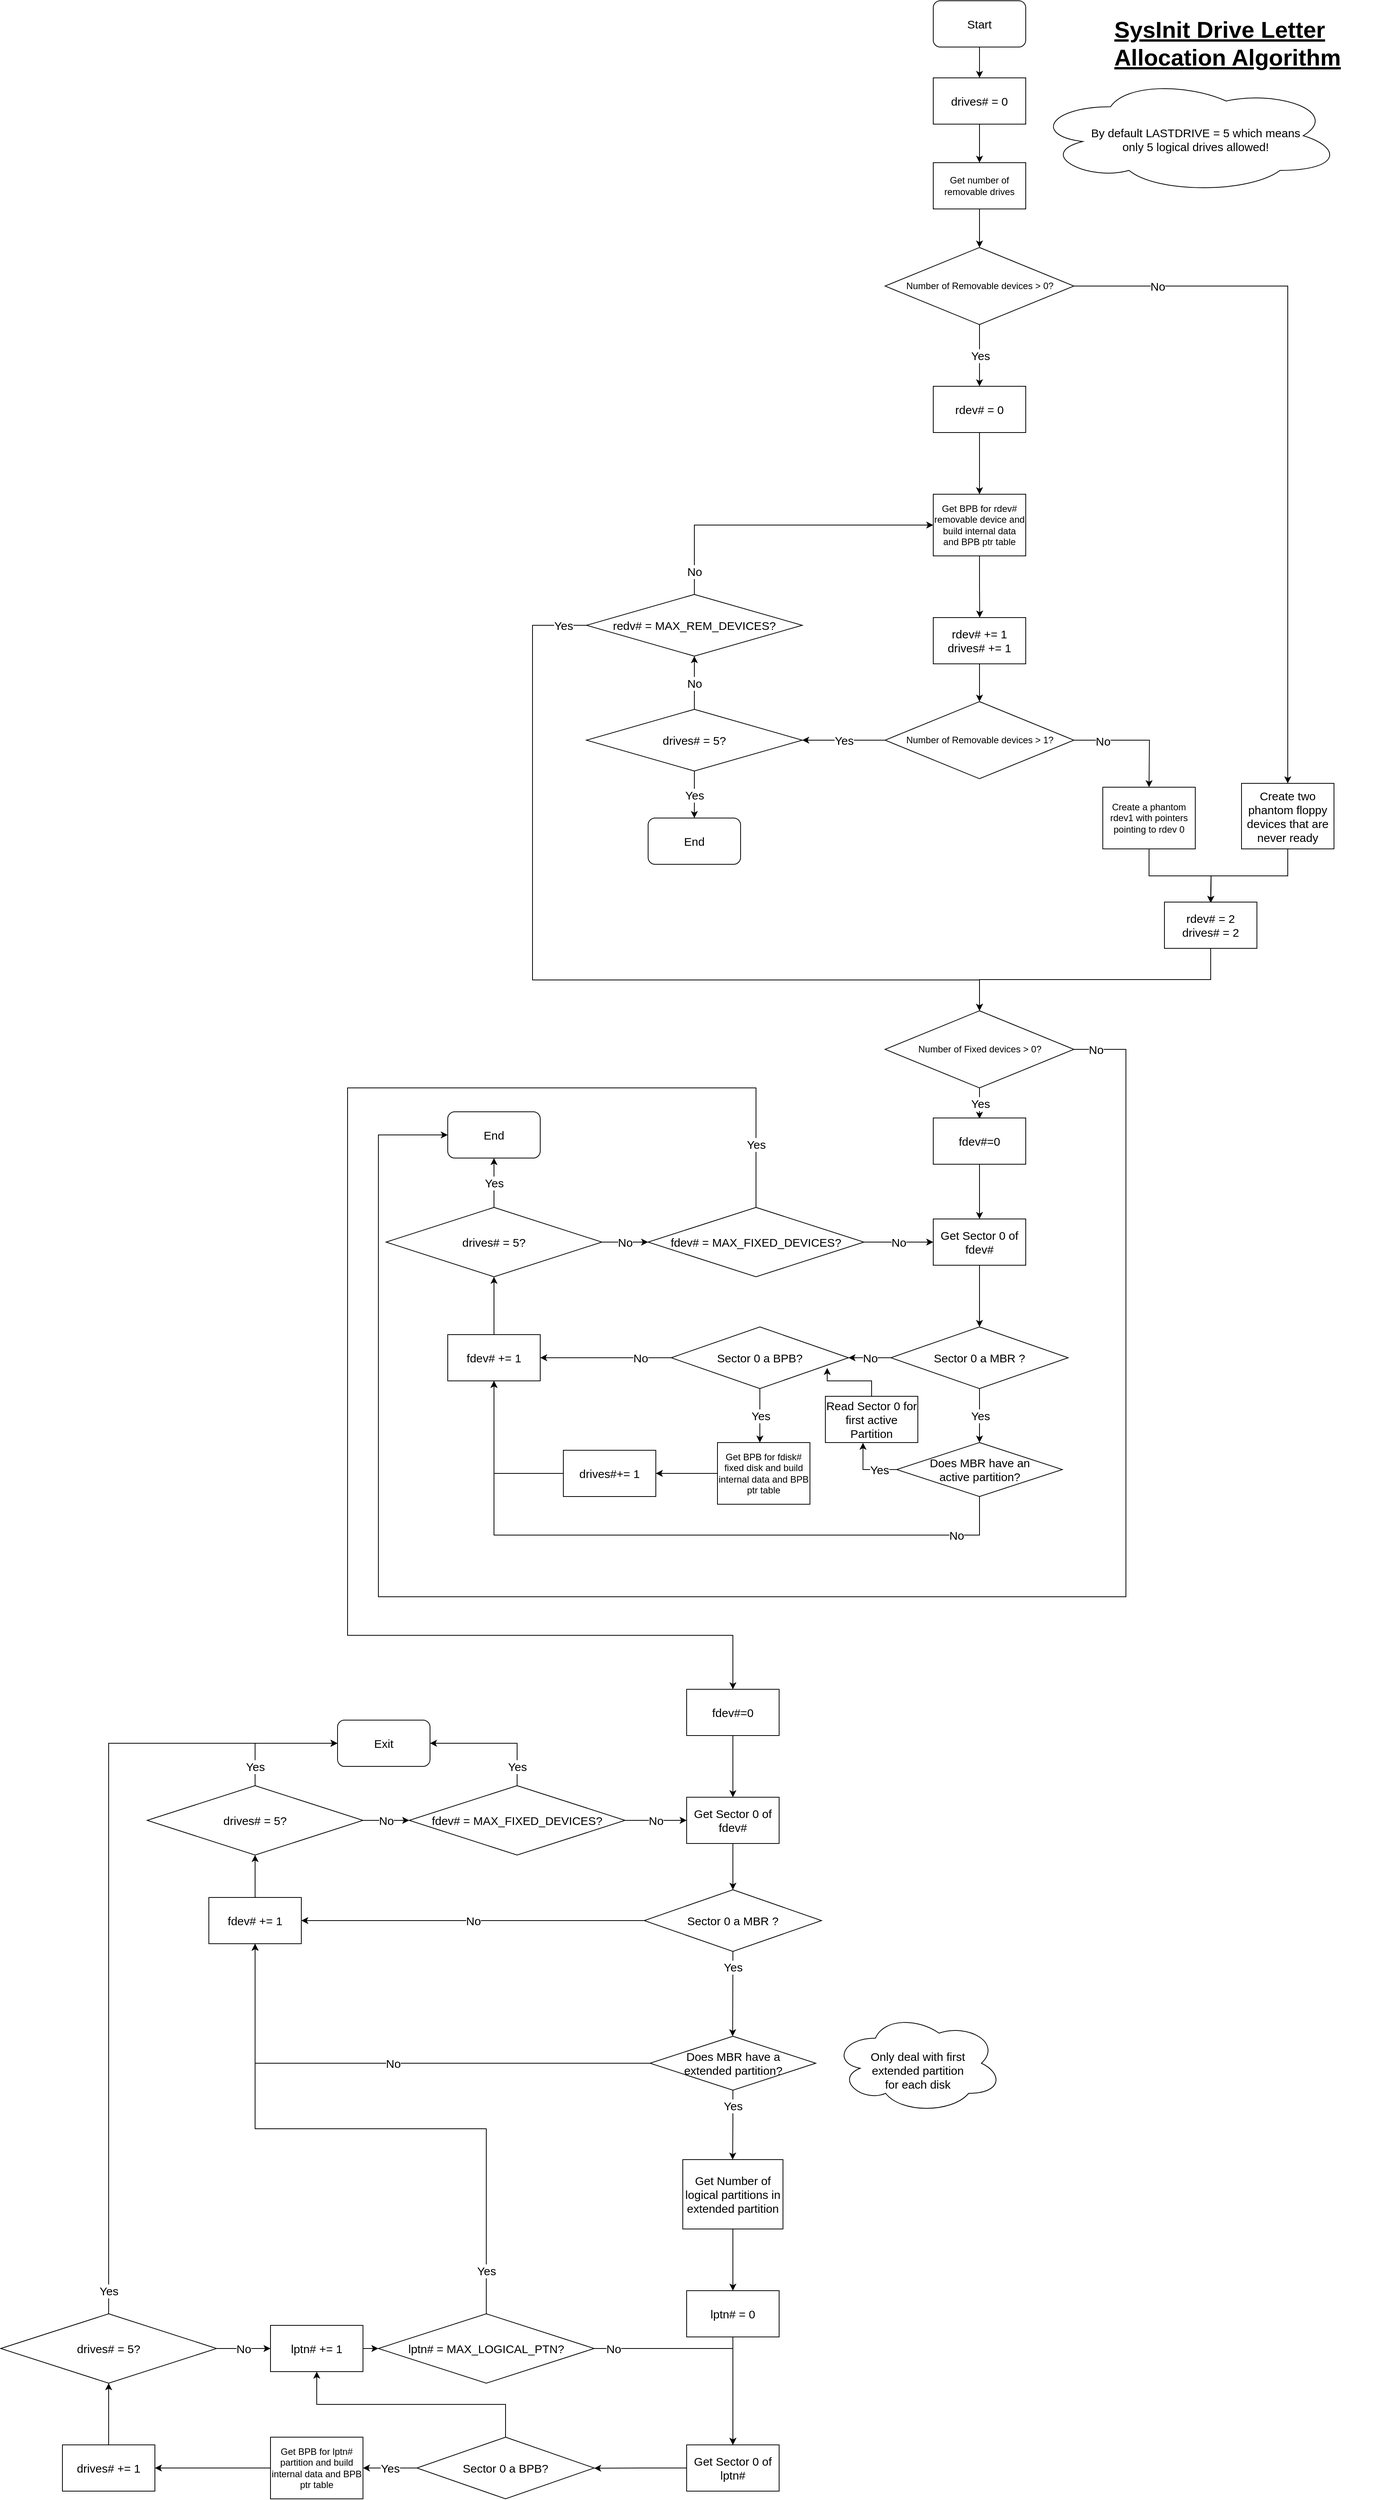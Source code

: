 <mxfile version="17.4.0" type="github"><diagram id="1t5ALJmYcnwnwEkkj-Hh" name="Page-1"><mxGraphModel dx="3685" dy="1074" grid="1" gridSize="10" guides="1" tooltips="1" connect="1" arrows="1" fold="1" page="1" pageScale="1" pageWidth="827" pageHeight="1169" math="0" shadow="0"><root><mxCell id="0"/><mxCell id="1" parent="0"/><mxCell id="s8riXA4njx-ysZwuH4p4-258" value="" style="ellipse;shape=cloud;whiteSpace=wrap;html=1;fontSize=15;" vertex="1" parent="1"><mxGeometry x="370" y="100" width="400" height="150" as="geometry"/></mxCell><mxCell id="s8riXA4njx-ysZwuH4p4-2" style="edgeStyle=orthogonalEdgeStyle;rounded=0;orthogonalLoop=1;jettySize=auto;html=1;exitX=0.5;exitY=1;exitDx=0;exitDy=0;" edge="1" parent="1"><mxGeometry relative="1" as="geometry"><mxPoint x="300" y="210" as="targetPoint"/><mxPoint x="300" y="160" as="sourcePoint"/></mxGeometry></mxCell><mxCell id="s8riXA4njx-ysZwuH4p4-15" style="edgeStyle=orthogonalEdgeStyle;rounded=0;orthogonalLoop=1;jettySize=auto;html=1;exitX=0.5;exitY=1;exitDx=0;exitDy=0;entryX=0.5;entryY=0;entryDx=0;entryDy=0;" edge="1" parent="1" source="s8riXA4njx-ysZwuH4p4-4" target="s8riXA4njx-ysZwuH4p4-14"><mxGeometry relative="1" as="geometry"/></mxCell><mxCell id="s8riXA4njx-ysZwuH4p4-4" value="Get number of removable drives" style="rounded=0;whiteSpace=wrap;html=1;" vertex="1" parent="1"><mxGeometry x="240" y="210" width="120" height="60" as="geometry"/></mxCell><mxCell id="s8riXA4njx-ysZwuH4p4-18" value="&lt;div style=&quot;font-size: 15px;&quot;&gt;Yes&lt;/div&gt;" style="edgeStyle=orthogonalEdgeStyle;rounded=0;orthogonalLoop=1;jettySize=auto;html=1;exitX=0.5;exitY=1;exitDx=0;exitDy=0;entryX=0.5;entryY=0;entryDx=0;entryDy=0;fontSize=15;" edge="1" parent="1" source="s8riXA4njx-ysZwuH4p4-14"><mxGeometry relative="1" as="geometry"><mxPoint x="300" y="500" as="targetPoint"/></mxGeometry></mxCell><mxCell id="s8riXA4njx-ysZwuH4p4-166" value="No" style="edgeStyle=orthogonalEdgeStyle;rounded=0;orthogonalLoop=1;jettySize=auto;html=1;exitX=1;exitY=0.5;exitDx=0;exitDy=0;fontSize=15;" edge="1" parent="1" source="s8riXA4njx-ysZwuH4p4-14" target="s8riXA4njx-ysZwuH4p4-168"><mxGeometry x="-0.767" relative="1" as="geometry"><mxPoint x="750" y="450" as="targetPoint"/><mxPoint x="1" as="offset"/></mxGeometry></mxCell><mxCell id="s8riXA4njx-ysZwuH4p4-14" value="Number of Removable devices &amp;gt; 0?" style="rhombus;whiteSpace=wrap;html=1;" vertex="1" parent="1"><mxGeometry x="177.5" y="320" width="245" height="100" as="geometry"/></mxCell><mxCell id="s8riXA4njx-ysZwuH4p4-41" value="Yes" style="edgeStyle=orthogonalEdgeStyle;rounded=0;orthogonalLoop=1;jettySize=auto;html=1;exitX=0.5;exitY=1;exitDx=0;exitDy=0;fontSize=15;" edge="1" parent="1" source="s8riXA4njx-ysZwuH4p4-31"><mxGeometry relative="1" as="geometry"><mxPoint x="300" y="1450" as="targetPoint"/></mxGeometry></mxCell><mxCell id="s8riXA4njx-ysZwuH4p4-186" value="No" style="edgeStyle=orthogonalEdgeStyle;rounded=0;orthogonalLoop=1;jettySize=auto;html=1;exitX=1;exitY=0.5;exitDx=0;exitDy=0;fontSize=15;entryX=0;entryY=0.5;entryDx=0;entryDy=0;" edge="1" parent="1" source="s8riXA4njx-ysZwuH4p4-31" target="s8riXA4njx-ysZwuH4p4-151"><mxGeometry x="-0.977" relative="1" as="geometry"><mxPoint x="480" y="2140" as="targetPoint"/><Array as="points"><mxPoint x="490" y="1360"/><mxPoint x="490" y="2070"/><mxPoint x="-480" y="2070"/><mxPoint x="-480" y="1471"/></Array><mxPoint as="offset"/></mxGeometry></mxCell><mxCell id="s8riXA4njx-ysZwuH4p4-31" value="Number of Fixed devices &amp;gt; 0?" style="rhombus;whiteSpace=wrap;html=1;" vertex="1" parent="1"><mxGeometry x="177.5" y="1310" width="245" height="100" as="geometry"/></mxCell><mxCell id="s8riXA4njx-ysZwuH4p4-101" style="edgeStyle=orthogonalEdgeStyle;rounded=0;orthogonalLoop=1;jettySize=auto;html=1;exitX=0.5;exitY=1;exitDx=0;exitDy=0;entryX=0.5;entryY=0;entryDx=0;entryDy=0;fontSize=15;" edge="1" parent="1" source="s8riXA4njx-ysZwuH4p4-38" target="s8riXA4njx-ysZwuH4p4-100"><mxGeometry relative="1" as="geometry"/></mxCell><mxCell id="s8riXA4njx-ysZwuH4p4-38" value="Start" style="rounded=1;whiteSpace=wrap;html=1;fontSize=15;" vertex="1" parent="1"><mxGeometry x="240" width="120" height="60" as="geometry"/></mxCell><mxCell id="s8riXA4njx-ysZwuH4p4-39" value="&lt;div&gt;By default LASTDRIVE = 5 which means &lt;br&gt;&lt;/div&gt;&lt;div&gt;only 5 logical drives allowed!&lt;/div&gt;" style="text;html=1;align=center;verticalAlign=middle;resizable=0;points=[];autosize=1;strokeColor=none;fillColor=none;fontSize=15;" vertex="1" parent="1"><mxGeometry x="440" y="160" width="280" height="40" as="geometry"/></mxCell><mxCell id="s8riXA4njx-ysZwuH4p4-47" value="Yes" style="edgeStyle=orthogonalEdgeStyle;rounded=0;orthogonalLoop=1;jettySize=auto;html=1;exitX=0.5;exitY=1;exitDx=0;exitDy=0;fontSize=15;" edge="1" parent="1" source="s8riXA4njx-ysZwuH4p4-45"><mxGeometry relative="1" as="geometry"><mxPoint x="300" y="1870" as="targetPoint"/></mxGeometry></mxCell><mxCell id="s8riXA4njx-ysZwuH4p4-78" value="No" style="edgeStyle=orthogonalEdgeStyle;rounded=0;orthogonalLoop=1;jettySize=auto;html=1;exitX=0;exitY=0.5;exitDx=0;exitDy=0;entryX=1;entryY=0.5;entryDx=0;entryDy=0;fontSize=15;" edge="1" parent="1" source="s8riXA4njx-ysZwuH4p4-45" target="s8riXA4njx-ysZwuH4p4-77"><mxGeometry relative="1" as="geometry"/></mxCell><mxCell id="s8riXA4njx-ysZwuH4p4-45" value="Sector 0 a MBR ?" style="rhombus;whiteSpace=wrap;html=1;fontSize=15;" vertex="1" parent="1"><mxGeometry x="185" y="1720" width="230" height="80" as="geometry"/></mxCell><mxCell id="s8riXA4njx-ysZwuH4p4-73" style="edgeStyle=orthogonalEdgeStyle;rounded=0;orthogonalLoop=1;jettySize=auto;html=1;exitX=0.5;exitY=1;exitDx=0;exitDy=0;entryX=0.5;entryY=0;entryDx=0;entryDy=0;fontSize=15;" edge="1" parent="1" source="s8riXA4njx-ysZwuH4p4-57" target="s8riXA4njx-ysZwuH4p4-72"><mxGeometry relative="1" as="geometry"/></mxCell><mxCell id="s8riXA4njx-ysZwuH4p4-57" value="fdev#=0" style="rounded=0;whiteSpace=wrap;html=1;fontSize=15;" vertex="1" parent="1"><mxGeometry x="240" y="1449" width="120" height="60" as="geometry"/></mxCell><mxCell id="s8riXA4njx-ysZwuH4p4-130" style="edgeStyle=orthogonalEdgeStyle;rounded=0;orthogonalLoop=1;jettySize=auto;html=1;exitX=0.5;exitY=0;exitDx=0;exitDy=0;fontSize=15;" edge="1" parent="1" source="s8riXA4njx-ysZwuH4p4-66" target="s8riXA4njx-ysZwuH4p4-122"><mxGeometry relative="1" as="geometry"><mxPoint x="-329.5" y="1660" as="targetPoint"/></mxGeometry></mxCell><mxCell id="s8riXA4njx-ysZwuH4p4-66" value="fdev# += 1" style="rounded=0;whiteSpace=wrap;html=1;fontSize=15;" vertex="1" parent="1"><mxGeometry x="-390" y="1730" width="120" height="60" as="geometry"/></mxCell><mxCell id="s8riXA4njx-ysZwuH4p4-85" value="No" style="edgeStyle=orthogonalEdgeStyle;rounded=0;orthogonalLoop=1;jettySize=auto;html=1;exitX=1;exitY=0.5;exitDx=0;exitDy=0;entryX=0;entryY=0.5;entryDx=0;entryDy=0;fontSize=15;" edge="1" parent="1" source="s8riXA4njx-ysZwuH4p4-67" target="s8riXA4njx-ysZwuH4p4-72"><mxGeometry relative="1" as="geometry"/></mxCell><mxCell id="s8riXA4njx-ysZwuH4p4-154" value="Yes" style="edgeStyle=orthogonalEdgeStyle;rounded=0;orthogonalLoop=1;jettySize=auto;html=1;exitX=0.5;exitY=0;exitDx=0;exitDy=0;fontSize=15;entryX=0.5;entryY=0;entryDx=0;entryDy=0;" edge="1" parent="1" source="s8riXA4njx-ysZwuH4p4-67" target="s8riXA4njx-ysZwuH4p4-155"><mxGeometry x="-0.917" relative="1" as="geometry"><mxPoint x="11" y="1421" as="targetPoint"/><Array as="points"><mxPoint x="10" y="1410"/><mxPoint x="-520" y="1410"/><mxPoint x="-520" y="2120"/><mxPoint x="-20" y="2120"/><mxPoint x="-20" y="2180"/></Array><mxPoint y="-1" as="offset"/></mxGeometry></mxCell><mxCell id="s8riXA4njx-ysZwuH4p4-67" value="fdev# = MAX_FIXED_DEVICES?" style="rhombus;whiteSpace=wrap;html=1;fontSize=15;" vertex="1" parent="1"><mxGeometry x="-130" y="1565" width="280" height="90" as="geometry"/></mxCell><mxCell id="s8riXA4njx-ysZwuH4p4-74" style="edgeStyle=orthogonalEdgeStyle;rounded=0;orthogonalLoop=1;jettySize=auto;html=1;exitX=0.5;exitY=1;exitDx=0;exitDy=0;entryX=0.5;entryY=0;entryDx=0;entryDy=0;fontSize=15;" edge="1" parent="1" source="s8riXA4njx-ysZwuH4p4-72" target="s8riXA4njx-ysZwuH4p4-45"><mxGeometry relative="1" as="geometry"/></mxCell><mxCell id="s8riXA4njx-ysZwuH4p4-72" value="Get Sector 0 of fdev#" style="rounded=0;whiteSpace=wrap;html=1;fontSize=15;" vertex="1" parent="1"><mxGeometry x="240" y="1580" width="120" height="60" as="geometry"/></mxCell><mxCell id="s8riXA4njx-ysZwuH4p4-79" value="Yes" style="edgeStyle=orthogonalEdgeStyle;rounded=0;orthogonalLoop=1;jettySize=auto;html=1;exitX=0.5;exitY=1;exitDx=0;exitDy=0;fontSize=15;" edge="1" parent="1" source="s8riXA4njx-ysZwuH4p4-77"><mxGeometry relative="1" as="geometry"><mxPoint x="15" y="1870" as="targetPoint"/></mxGeometry></mxCell><mxCell id="s8riXA4njx-ysZwuH4p4-81" value="No" style="edgeStyle=orthogonalEdgeStyle;rounded=0;orthogonalLoop=1;jettySize=auto;html=1;exitX=0;exitY=0.5;exitDx=0;exitDy=0;fontSize=15;entryX=1;entryY=0.5;entryDx=0;entryDy=0;" edge="1" parent="1" source="s8riXA4njx-ysZwuH4p4-77" target="s8riXA4njx-ysZwuH4p4-66"><mxGeometry x="-0.529" relative="1" as="geometry"><mxPoint x="-490" y="1670" as="targetPoint"/><Array as="points"><mxPoint x="-210" y="1760"/><mxPoint x="-210" y="1760"/></Array><mxPoint as="offset"/></mxGeometry></mxCell><mxCell id="s8riXA4njx-ysZwuH4p4-77" value="Sector 0 a BPB?" style="rhombus;whiteSpace=wrap;html=1;fontSize=15;" vertex="1" parent="1"><mxGeometry x="-100" y="1720" width="230" height="80" as="geometry"/></mxCell><mxCell id="s8riXA4njx-ysZwuH4p4-108" style="edgeStyle=orthogonalEdgeStyle;rounded=0;orthogonalLoop=1;jettySize=auto;html=1;exitX=0;exitY=0.5;exitDx=0;exitDy=0;entryX=1;entryY=0.5;entryDx=0;entryDy=0;fontSize=15;" edge="1" parent="1" source="s8riXA4njx-ysZwuH4p4-82" target="s8riXA4njx-ysZwuH4p4-107"><mxGeometry relative="1" as="geometry"/></mxCell><mxCell id="s8riXA4njx-ysZwuH4p4-82" value="Get BPB for fdisk# fixed disk and build internal data and BPB ptr table" style="rounded=0;whiteSpace=wrap;html=1;" vertex="1" parent="1"><mxGeometry x="-40" y="1870" width="120" height="80" as="geometry"/></mxCell><mxCell id="s8riXA4njx-ysZwuH4p4-100" value="drives# = 0" style="rounded=0;whiteSpace=wrap;html=1;fontSize=15;" vertex="1" parent="1"><mxGeometry x="240" y="100" width="120" height="60" as="geometry"/></mxCell><mxCell id="s8riXA4njx-ysZwuH4p4-120" style="edgeStyle=orthogonalEdgeStyle;rounded=0;orthogonalLoop=1;jettySize=auto;html=1;exitX=0;exitY=0.5;exitDx=0;exitDy=0;entryX=0.5;entryY=1;entryDx=0;entryDy=0;fontSize=15;" edge="1" parent="1" source="s8riXA4njx-ysZwuH4p4-107" target="s8riXA4njx-ysZwuH4p4-66"><mxGeometry relative="1" as="geometry"/></mxCell><mxCell id="s8riXA4njx-ysZwuH4p4-107" value="drives#+= 1" style="rounded=0;whiteSpace=wrap;html=1;fontSize=15;" vertex="1" parent="1"><mxGeometry x="-240" y="1880" width="120" height="60" as="geometry"/></mxCell><mxCell id="s8riXA4njx-ysZwuH4p4-124" value="No" style="edgeStyle=orthogonalEdgeStyle;rounded=0;orthogonalLoop=1;jettySize=auto;html=1;exitX=1;exitY=0.5;exitDx=0;exitDy=0;entryX=0;entryY=0.5;entryDx=0;entryDy=0;fontSize=15;" edge="1" parent="1" source="s8riXA4njx-ysZwuH4p4-122" target="s8riXA4njx-ysZwuH4p4-67"><mxGeometry relative="1" as="geometry"/></mxCell><mxCell id="s8riXA4njx-ysZwuH4p4-153" value="Yes" style="edgeStyle=orthogonalEdgeStyle;rounded=0;orthogonalLoop=1;jettySize=auto;html=1;exitX=0.5;exitY=0;exitDx=0;exitDy=0;entryX=0.5;entryY=1;entryDx=0;entryDy=0;fontSize=15;" edge="1" parent="1" source="s8riXA4njx-ysZwuH4p4-122" target="s8riXA4njx-ysZwuH4p4-151"><mxGeometry relative="1" as="geometry"/></mxCell><mxCell id="s8riXA4njx-ysZwuH4p4-122" value="drives# = 5?" style="rhombus;whiteSpace=wrap;html=1;fontSize=15;" vertex="1" parent="1"><mxGeometry x="-470" y="1565" width="280" height="90" as="geometry"/></mxCell><mxCell id="s8riXA4njx-ysZwuH4p4-143" style="edgeStyle=orthogonalEdgeStyle;rounded=0;orthogonalLoop=1;jettySize=auto;html=1;exitX=0;exitY=0.5;exitDx=0;exitDy=0;fontSize=15;entryX=0.407;entryY=1.005;entryDx=0;entryDy=0;entryPerimeter=0;" edge="1" parent="1" source="s8riXA4njx-ysZwuH4p4-141" target="s8riXA4njx-ysZwuH4p4-146"><mxGeometry relative="1" as="geometry"><mxPoint x="160" y="2010" as="targetPoint"/></mxGeometry></mxCell><mxCell id="s8riXA4njx-ysZwuH4p4-144" value="Yes" style="edgeLabel;html=1;align=center;verticalAlign=middle;resizable=0;points=[];fontSize=15;" vertex="1" connectable="0" parent="s8riXA4njx-ysZwuH4p4-143"><mxGeometry x="-0.181" y="1" relative="1" as="geometry"><mxPoint x="9" y="-1" as="offset"/></mxGeometry></mxCell><mxCell id="s8riXA4njx-ysZwuH4p4-145" value="No" style="edgeStyle=orthogonalEdgeStyle;rounded=0;orthogonalLoop=1;jettySize=auto;html=1;exitX=0.5;exitY=1;exitDx=0;exitDy=0;fontSize=15;entryX=0.5;entryY=1;entryDx=0;entryDy=0;" edge="1" parent="1" source="s8riXA4njx-ysZwuH4p4-141" target="s8riXA4njx-ysZwuH4p4-66"><mxGeometry x="-0.818" relative="1" as="geometry"><mxPoint x="-320" y="2030" as="targetPoint"/><Array as="points"><mxPoint x="300" y="1990"/><mxPoint x="-330" y="1990"/></Array><mxPoint as="offset"/></mxGeometry></mxCell><mxCell id="s8riXA4njx-ysZwuH4p4-141" value="&lt;div&gt;Does MBR have an &lt;br&gt;&lt;/div&gt;&lt;div&gt;active partition?&lt;/div&gt;" style="rhombus;whiteSpace=wrap;html=1;fontSize=15;" vertex="1" parent="1"><mxGeometry x="192.5" y="1870" width="215" height="70" as="geometry"/></mxCell><mxCell id="s8riXA4njx-ysZwuH4p4-147" style="edgeStyle=orthogonalEdgeStyle;rounded=0;orthogonalLoop=1;jettySize=auto;html=1;exitX=0.5;exitY=0;exitDx=0;exitDy=0;entryX=0.88;entryY=0.665;entryDx=0;entryDy=0;entryPerimeter=0;fontSize=15;" edge="1" parent="1" source="s8riXA4njx-ysZwuH4p4-146" target="s8riXA4njx-ysZwuH4p4-77"><mxGeometry relative="1" as="geometry"/></mxCell><mxCell id="s8riXA4njx-ysZwuH4p4-146" value="Read Sector 0 for first active Partition" style="rounded=0;whiteSpace=wrap;html=1;fontSize=15;" vertex="1" parent="1"><mxGeometry x="100" y="1810" width="120" height="60" as="geometry"/></mxCell><mxCell id="s8riXA4njx-ysZwuH4p4-151" value="End" style="rounded=1;whiteSpace=wrap;html=1;fontSize=15;" vertex="1" parent="1"><mxGeometry x="-390" y="1441" width="120" height="60" as="geometry"/></mxCell><mxCell id="s8riXA4njx-ysZwuH4p4-193" style="edgeStyle=orthogonalEdgeStyle;rounded=0;orthogonalLoop=1;jettySize=auto;html=1;exitX=0.5;exitY=1;exitDx=0;exitDy=0;entryX=0.5;entryY=0;entryDx=0;entryDy=0;fontSize=15;" edge="1" parent="1" source="s8riXA4njx-ysZwuH4p4-155" target="s8riXA4njx-ysZwuH4p4-192"><mxGeometry relative="1" as="geometry"/></mxCell><mxCell id="s8riXA4njx-ysZwuH4p4-155" value="fdev#=0" style="rounded=0;whiteSpace=wrap;html=1;fontSize=15;" vertex="1" parent="1"><mxGeometry x="-80" y="2190" width="120" height="60" as="geometry"/></mxCell><mxCell id="s8riXA4njx-ysZwuH4p4-158" style="edgeStyle=orthogonalEdgeStyle;rounded=0;orthogonalLoop=1;jettySize=auto;html=1;exitX=0.5;exitY=1;exitDx=0;exitDy=0;fontSize=15;entryX=0.5;entryY=0;entryDx=0;entryDy=0;" edge="1" parent="1" source="s8riXA4njx-ysZwuH4p4-157" target="s8riXA4njx-ysZwuH4p4-159"><mxGeometry relative="1" as="geometry"><mxPoint x="299.429" y="630" as="targetPoint"/></mxGeometry></mxCell><mxCell id="s8riXA4njx-ysZwuH4p4-157" value="rdev# = 0" style="rounded=0;whiteSpace=wrap;html=1;fontSize=15;" vertex="1" parent="1"><mxGeometry x="240" y="500" width="120" height="60" as="geometry"/></mxCell><mxCell id="s8riXA4njx-ysZwuH4p4-160" style="edgeStyle=orthogonalEdgeStyle;rounded=0;orthogonalLoop=1;jettySize=auto;html=1;exitX=0.5;exitY=1;exitDx=0;exitDy=0;fontSize=15;" edge="1" parent="1" source="s8riXA4njx-ysZwuH4p4-159"><mxGeometry relative="1" as="geometry"><mxPoint x="300.286" y="800" as="targetPoint"/></mxGeometry></mxCell><mxCell id="s8riXA4njx-ysZwuH4p4-159" value="Get BPB for rdev# removable device and build internal data and BPB ptr table" style="rounded=0;whiteSpace=wrap;html=1;" vertex="1" parent="1"><mxGeometry x="240" y="640" width="120" height="80" as="geometry"/></mxCell><mxCell id="s8riXA4njx-ysZwuH4p4-163" style="edgeStyle=orthogonalEdgeStyle;rounded=0;orthogonalLoop=1;jettySize=auto;html=1;exitX=0.5;exitY=1;exitDx=0;exitDy=0;entryX=0.5;entryY=0;entryDx=0;entryDy=0;fontSize=15;" edge="1" parent="1" source="s8riXA4njx-ysZwuH4p4-161" target="s8riXA4njx-ysZwuH4p4-162"><mxGeometry relative="1" as="geometry"/></mxCell><mxCell id="s8riXA4njx-ysZwuH4p4-161" value="&lt;div&gt;rdev# += 1&lt;/div&gt;&lt;div&gt;drives# += 1&lt;br&gt;&lt;/div&gt;" style="rounded=0;whiteSpace=wrap;html=1;fontSize=15;" vertex="1" parent="1"><mxGeometry x="240" y="800" width="120" height="60" as="geometry"/></mxCell><mxCell id="s8riXA4njx-ysZwuH4p4-164" value="No" style="edgeStyle=orthogonalEdgeStyle;rounded=0;orthogonalLoop=1;jettySize=auto;html=1;exitX=1;exitY=0.5;exitDx=0;exitDy=0;fontSize=15;" edge="1" parent="1" source="s8riXA4njx-ysZwuH4p4-162"><mxGeometry x="-0.527" y="-1" relative="1" as="geometry"><mxPoint x="520" y="1020" as="targetPoint"/><mxPoint as="offset"/></mxGeometry></mxCell><mxCell id="s8riXA4njx-ysZwuH4p4-173" value="Yes" style="edgeStyle=orthogonalEdgeStyle;rounded=0;orthogonalLoop=1;jettySize=auto;html=1;exitX=0;exitY=0.5;exitDx=0;exitDy=0;fontSize=15;" edge="1" parent="1" source="s8riXA4njx-ysZwuH4p4-162"><mxGeometry relative="1" as="geometry"><mxPoint x="70" y="959" as="targetPoint"/></mxGeometry></mxCell><mxCell id="s8riXA4njx-ysZwuH4p4-162" value="Number of Removable devices &amp;gt; 1?" style="rhombus;whiteSpace=wrap;html=1;" vertex="1" parent="1"><mxGeometry x="177.5" y="909" width="245" height="100" as="geometry"/></mxCell><mxCell id="s8riXA4njx-ysZwuH4p4-170" style="edgeStyle=orthogonalEdgeStyle;rounded=0;orthogonalLoop=1;jettySize=auto;html=1;exitX=0.5;exitY=1;exitDx=0;exitDy=0;fontSize=15;" edge="1" parent="1" source="s8riXA4njx-ysZwuH4p4-165"><mxGeometry relative="1" as="geometry"><mxPoint x="600" y="1170" as="targetPoint"/></mxGeometry></mxCell><mxCell id="s8riXA4njx-ysZwuH4p4-165" value="Create a phantom rdev1 with pointers pointing to rdev 0" style="rounded=0;whiteSpace=wrap;html=1;" vertex="1" parent="1"><mxGeometry x="460" y="1020" width="120" height="80" as="geometry"/></mxCell><mxCell id="s8riXA4njx-ysZwuH4p4-171" style="edgeStyle=orthogonalEdgeStyle;rounded=0;orthogonalLoop=1;jettySize=auto;html=1;exitX=0.5;exitY=1;exitDx=0;exitDy=0;fontSize=15;" edge="1" parent="1" source="s8riXA4njx-ysZwuH4p4-168"><mxGeometry relative="1" as="geometry"><mxPoint x="600" y="1170" as="targetPoint"/></mxGeometry></mxCell><mxCell id="s8riXA4njx-ysZwuH4p4-168" value="Create two phantom floppy devices that are never ready" style="rounded=0;whiteSpace=wrap;html=1;fontSize=15;" vertex="1" parent="1"><mxGeometry x="640" y="1015" width="120" height="85" as="geometry"/></mxCell><mxCell id="s8riXA4njx-ysZwuH4p4-188" style="edgeStyle=orthogonalEdgeStyle;rounded=0;orthogonalLoop=1;jettySize=auto;html=1;exitX=0.5;exitY=1;exitDx=0;exitDy=0;entryX=0.5;entryY=0;entryDx=0;entryDy=0;fontSize=15;" edge="1" parent="1" source="s8riXA4njx-ysZwuH4p4-172" target="s8riXA4njx-ysZwuH4p4-31"><mxGeometry relative="1" as="geometry"/></mxCell><mxCell id="s8riXA4njx-ysZwuH4p4-172" value="&lt;div&gt;rdev# = 2&lt;/div&gt;&lt;div&gt;drives# = 2&lt;br&gt;&lt;/div&gt;" style="rounded=0;whiteSpace=wrap;html=1;fontSize=15;" vertex="1" parent="1"><mxGeometry x="540" y="1169" width="120" height="60" as="geometry"/></mxCell><mxCell id="s8riXA4njx-ysZwuH4p4-179" value="No" style="edgeStyle=orthogonalEdgeStyle;rounded=0;orthogonalLoop=1;jettySize=auto;html=1;exitX=0.5;exitY=0;exitDx=0;exitDy=0;fontSize=15;" edge="1" parent="1" source="s8riXA4njx-ysZwuH4p4-178"><mxGeometry relative="1" as="geometry"><mxPoint x="-70" y="850" as="targetPoint"/></mxGeometry></mxCell><mxCell id="s8riXA4njx-ysZwuH4p4-190" value="Yes" style="edgeStyle=orthogonalEdgeStyle;rounded=0;orthogonalLoop=1;jettySize=auto;html=1;exitX=0.5;exitY=1;exitDx=0;exitDy=0;entryX=0.5;entryY=0;entryDx=0;entryDy=0;fontSize=15;" edge="1" parent="1" source="s8riXA4njx-ysZwuH4p4-178" target="s8riXA4njx-ysZwuH4p4-189"><mxGeometry relative="1" as="geometry"/></mxCell><mxCell id="s8riXA4njx-ysZwuH4p4-178" value="drives# = 5?" style="rhombus;whiteSpace=wrap;html=1;fontSize=15;" vertex="1" parent="1"><mxGeometry x="-210" y="919" width="280" height="80" as="geometry"/></mxCell><mxCell id="s8riXA4njx-ysZwuH4p4-182" value="No" style="edgeStyle=orthogonalEdgeStyle;rounded=0;orthogonalLoop=1;jettySize=auto;html=1;exitX=0.5;exitY=0;exitDx=0;exitDy=0;entryX=0;entryY=0.5;entryDx=0;entryDy=0;fontSize=15;" edge="1" parent="1" source="s8riXA4njx-ysZwuH4p4-181" target="s8riXA4njx-ysZwuH4p4-159"><mxGeometry x="-0.85" relative="1" as="geometry"><mxPoint as="offset"/></mxGeometry></mxCell><mxCell id="s8riXA4njx-ysZwuH4p4-184" value="Yes" style="edgeStyle=orthogonalEdgeStyle;rounded=0;orthogonalLoop=1;jettySize=auto;html=1;exitX=0;exitY=0.5;exitDx=0;exitDy=0;fontSize=15;entryX=0.5;entryY=0;entryDx=0;entryDy=0;" edge="1" parent="1" source="s8riXA4njx-ysZwuH4p4-181" target="s8riXA4njx-ysZwuH4p4-31"><mxGeometry x="-0.948" relative="1" as="geometry"><mxPoint x="380" y="1305" as="targetPoint"/><Array as="points"><mxPoint x="-280" y="810"/><mxPoint x="-280" y="1270"/><mxPoint x="300" y="1270"/></Array><mxPoint as="offset"/></mxGeometry></mxCell><mxCell id="s8riXA4njx-ysZwuH4p4-181" value="redv# = MAX_REM_DEVICES?" style="rhombus;whiteSpace=wrap;html=1;fontSize=15;" vertex="1" parent="1"><mxGeometry x="-210" y="770" width="280" height="80" as="geometry"/></mxCell><mxCell id="s8riXA4njx-ysZwuH4p4-189" value="End" style="rounded=1;whiteSpace=wrap;html=1;fontSize=15;" vertex="1" parent="1"><mxGeometry x="-130" y="1060" width="120" height="60" as="geometry"/></mxCell><mxCell id="s8riXA4njx-ysZwuH4p4-195" style="edgeStyle=orthogonalEdgeStyle;rounded=0;orthogonalLoop=1;jettySize=auto;html=1;exitX=0.5;exitY=1;exitDx=0;exitDy=0;entryX=0.5;entryY=0;entryDx=0;entryDy=0;fontSize=15;" edge="1" parent="1" source="s8riXA4njx-ysZwuH4p4-192" target="s8riXA4njx-ysZwuH4p4-194"><mxGeometry relative="1" as="geometry"/></mxCell><mxCell id="s8riXA4njx-ysZwuH4p4-192" value="Get Sector 0 of fdev#" style="rounded=0;whiteSpace=wrap;html=1;fontSize=15;" vertex="1" parent="1"><mxGeometry x="-80" y="2330" width="120" height="60" as="geometry"/></mxCell><mxCell id="s8riXA4njx-ysZwuH4p4-197" value="No" style="edgeStyle=orthogonalEdgeStyle;rounded=0;orthogonalLoop=1;jettySize=auto;html=1;exitX=0;exitY=0.5;exitDx=0;exitDy=0;fontSize=15;entryX=1;entryY=0.5;entryDx=0;entryDy=0;" edge="1" parent="1" source="s8riXA4njx-ysZwuH4p4-194" target="s8riXA4njx-ysZwuH4p4-203"><mxGeometry relative="1" as="geometry"><mxPoint x="-320" y="2490.333" as="targetPoint"/></mxGeometry></mxCell><mxCell id="s8riXA4njx-ysZwuH4p4-198" value="Yes" style="edgeStyle=orthogonalEdgeStyle;rounded=0;orthogonalLoop=1;jettySize=auto;html=1;exitX=0.5;exitY=1;exitDx=0;exitDy=0;fontSize=15;" edge="1" parent="1" source="s8riXA4njx-ysZwuH4p4-194"><mxGeometry x="-0.636" relative="1" as="geometry"><mxPoint x="-20.333" y="2640.0" as="targetPoint"/><Array as="points"><mxPoint x="-20" y="2550"/><mxPoint x="-20" y="2550"/></Array><mxPoint as="offset"/></mxGeometry></mxCell><mxCell id="s8riXA4njx-ysZwuH4p4-194" value="Sector 0 a MBR ?" style="rhombus;whiteSpace=wrap;html=1;fontSize=15;" vertex="1" parent="1"><mxGeometry x="-135" y="2450" width="230" height="80" as="geometry"/></mxCell><mxCell id="s8riXA4njx-ysZwuH4p4-200" value="Yes" style="edgeStyle=orthogonalEdgeStyle;rounded=0;orthogonalLoop=1;jettySize=auto;html=1;exitX=0.5;exitY=1;exitDx=0;exitDy=0;fontSize=15;" edge="1" parent="1" source="s8riXA4njx-ysZwuH4p4-199"><mxGeometry x="-0.557" relative="1" as="geometry"><mxPoint x="-20.333" y="2800.0" as="targetPoint"/><mxPoint as="offset"/></mxGeometry></mxCell><mxCell id="s8riXA4njx-ysZwuH4p4-202" value="No" style="edgeStyle=orthogonalEdgeStyle;rounded=0;orthogonalLoop=1;jettySize=auto;html=1;exitX=0;exitY=0.5;exitDx=0;exitDy=0;fontSize=15;" edge="1" parent="1" source="s8riXA4njx-ysZwuH4p4-199" target="s8riXA4njx-ysZwuH4p4-203"><mxGeometry relative="1" as="geometry"><mxPoint x="-390" y="2530" as="targetPoint"/></mxGeometry></mxCell><mxCell id="s8riXA4njx-ysZwuH4p4-199" value="&lt;div&gt;Does MBR have a &lt;br&gt;&lt;/div&gt;&lt;div&gt;extended partition?&lt;/div&gt;" style="rhombus;whiteSpace=wrap;html=1;fontSize=15;" vertex="1" parent="1"><mxGeometry x="-127.5" y="2640" width="215" height="70" as="geometry"/></mxCell><mxCell id="s8riXA4njx-ysZwuH4p4-210" style="edgeStyle=orthogonalEdgeStyle;rounded=0;orthogonalLoop=1;jettySize=auto;html=1;exitX=0.5;exitY=0;exitDx=0;exitDy=0;entryX=0.5;entryY=1;entryDx=0;entryDy=0;fontSize=15;" edge="1" parent="1" source="s8riXA4njx-ysZwuH4p4-203" target="s8riXA4njx-ysZwuH4p4-209"><mxGeometry relative="1" as="geometry"/></mxCell><mxCell id="s8riXA4njx-ysZwuH4p4-203" value="fdev# += 1" style="rounded=0;whiteSpace=wrap;html=1;fontSize=15;" vertex="1" parent="1"><mxGeometry x="-700" y="2460" width="120" height="60" as="geometry"/></mxCell><mxCell id="s8riXA4njx-ysZwuH4p4-211" value="Yes" style="edgeStyle=orthogonalEdgeStyle;rounded=0;orthogonalLoop=1;jettySize=auto;html=1;exitX=0.5;exitY=0;exitDx=0;exitDy=0;fontSize=15;entryX=1;entryY=0.5;entryDx=0;entryDy=0;" edge="1" parent="1" source="s8riXA4njx-ysZwuH4p4-207" target="s8riXA4njx-ysZwuH4p4-213"><mxGeometry x="-0.702" relative="1" as="geometry"><mxPoint x="-420" y="2210" as="targetPoint"/><mxPoint as="offset"/></mxGeometry></mxCell><mxCell id="s8riXA4njx-ysZwuH4p4-216" value="No" style="edgeStyle=orthogonalEdgeStyle;rounded=0;orthogonalLoop=1;jettySize=auto;html=1;exitX=1;exitY=0.5;exitDx=0;exitDy=0;entryX=0;entryY=0.5;entryDx=0;entryDy=0;fontSize=15;" edge="1" parent="1" source="s8riXA4njx-ysZwuH4p4-207" target="s8riXA4njx-ysZwuH4p4-192"><mxGeometry relative="1" as="geometry"/></mxCell><mxCell id="s8riXA4njx-ysZwuH4p4-207" value="fdev# = MAX_FIXED_DEVICES?" style="rhombus;whiteSpace=wrap;html=1;fontSize=15;" vertex="1" parent="1"><mxGeometry x="-440" y="2315" width="280" height="90" as="geometry"/></mxCell><mxCell id="s8riXA4njx-ysZwuH4p4-208" value="No" style="edgeStyle=orthogonalEdgeStyle;rounded=0;orthogonalLoop=1;jettySize=auto;html=1;exitX=1;exitY=0.5;exitDx=0;exitDy=0;entryX=0;entryY=0.5;entryDx=0;entryDy=0;fontSize=15;" edge="1" parent="1" source="s8riXA4njx-ysZwuH4p4-209" target="s8riXA4njx-ysZwuH4p4-207"><mxGeometry relative="1" as="geometry"/></mxCell><mxCell id="s8riXA4njx-ysZwuH4p4-215" value="Yes" style="edgeStyle=orthogonalEdgeStyle;rounded=0;orthogonalLoop=1;jettySize=auto;html=1;exitX=0.5;exitY=0;exitDx=0;exitDy=0;entryX=0;entryY=0.5;entryDx=0;entryDy=0;fontSize=15;" edge="1" parent="1" source="s8riXA4njx-ysZwuH4p4-209" target="s8riXA4njx-ysZwuH4p4-213"><mxGeometry x="-0.691" relative="1" as="geometry"><mxPoint as="offset"/></mxGeometry></mxCell><mxCell id="s8riXA4njx-ysZwuH4p4-209" value="drives# = 5?" style="rhombus;whiteSpace=wrap;html=1;fontSize=15;" vertex="1" parent="1"><mxGeometry x="-780" y="2315" width="280" height="90" as="geometry"/></mxCell><mxCell id="s8riXA4njx-ysZwuH4p4-213" value="Exit" style="rounded=1;whiteSpace=wrap;html=1;fontSize=15;" vertex="1" parent="1"><mxGeometry x="-533" y="2230" width="120" height="60" as="geometry"/></mxCell><mxCell id="s8riXA4njx-ysZwuH4p4-221" style="edgeStyle=orthogonalEdgeStyle;rounded=0;orthogonalLoop=1;jettySize=auto;html=1;exitX=0.5;exitY=1;exitDx=0;exitDy=0;fontSize=15;entryX=0.5;entryY=0;entryDx=0;entryDy=0;" edge="1" parent="1" source="s8riXA4njx-ysZwuH4p4-220" target="s8riXA4njx-ysZwuH4p4-222"><mxGeometry relative="1" as="geometry"><mxPoint x="-20" y="2960" as="targetPoint"/></mxGeometry></mxCell><mxCell id="s8riXA4njx-ysZwuH4p4-220" value="Get Number of logical partitions in extended partition" style="rounded=0;whiteSpace=wrap;html=1;fontSize=15;" vertex="1" parent="1"><mxGeometry x="-85" y="2800" width="130" height="90" as="geometry"/></mxCell><mxCell id="s8riXA4njx-ysZwuH4p4-223" style="edgeStyle=orthogonalEdgeStyle;rounded=0;orthogonalLoop=1;jettySize=auto;html=1;exitX=0.5;exitY=1;exitDx=0;exitDy=0;fontSize=15;" edge="1" parent="1" source="s8riXA4njx-ysZwuH4p4-222" target="s8riXA4njx-ysZwuH4p4-224"><mxGeometry relative="1" as="geometry"><mxPoint x="-20" y="3200" as="targetPoint"/></mxGeometry></mxCell><mxCell id="s8riXA4njx-ysZwuH4p4-222" value="lptn# = 0" style="rounded=0;whiteSpace=wrap;html=1;fontSize=15;" vertex="1" parent="1"><mxGeometry x="-80" y="2970" width="120" height="60" as="geometry"/></mxCell><mxCell id="s8riXA4njx-ysZwuH4p4-227" style="edgeStyle=orthogonalEdgeStyle;rounded=0;orthogonalLoop=1;jettySize=auto;html=1;exitX=0;exitY=0.5;exitDx=0;exitDy=0;fontSize=15;" edge="1" parent="1" source="s8riXA4njx-ysZwuH4p4-224"><mxGeometry relative="1" as="geometry"><mxPoint x="-200" y="3200.294" as="targetPoint"/></mxGeometry></mxCell><mxCell id="s8riXA4njx-ysZwuH4p4-224" value="Get Sector 0 of lptn# " style="rounded=0;whiteSpace=wrap;html=1;fontSize=15;" vertex="1" parent="1"><mxGeometry x="-80" y="3170" width="120" height="60" as="geometry"/></mxCell><mxCell id="s8riXA4njx-ysZwuH4p4-226" value="&lt;br&gt;&lt;div&gt;&lt;br&gt;&lt;/div&gt;&lt;div&gt;Only deal with first &lt;br&gt;&lt;/div&gt;&lt;div&gt;extended partition &lt;br&gt;&lt;/div&gt;&lt;div&gt;for each disk&lt;br&gt;&lt;/div&gt;&lt;br&gt;" style="ellipse;shape=cloud;whiteSpace=wrap;html=1;fontSize=15;" vertex="1" parent="1"><mxGeometry x="110" y="2610" width="220" height="130" as="geometry"/></mxCell><mxCell id="s8riXA4njx-ysZwuH4p4-233" value="Yes" style="edgeStyle=orthogonalEdgeStyle;rounded=0;orthogonalLoop=1;jettySize=auto;html=1;exitX=0;exitY=0.5;exitDx=0;exitDy=0;entryX=1;entryY=0.5;entryDx=0;entryDy=0;fontSize=15;" edge="1" parent="1" source="s8riXA4njx-ysZwuH4p4-228" target="s8riXA4njx-ysZwuH4p4-231"><mxGeometry relative="1" as="geometry"/></mxCell><mxCell id="s8riXA4njx-ysZwuH4p4-248" style="edgeStyle=orthogonalEdgeStyle;rounded=0;orthogonalLoop=1;jettySize=auto;html=1;exitX=0.5;exitY=0;exitDx=0;exitDy=0;entryX=0.5;entryY=1;entryDx=0;entryDy=0;fontSize=15;" edge="1" parent="1" source="s8riXA4njx-ysZwuH4p4-228" target="s8riXA4njx-ysZwuH4p4-246"><mxGeometry relative="1" as="geometry"/></mxCell><mxCell id="s8riXA4njx-ysZwuH4p4-228" value="Sector 0 a BPB?" style="rhombus;whiteSpace=wrap;html=1;fontSize=15;" vertex="1" parent="1"><mxGeometry x="-430" y="3160" width="230" height="80" as="geometry"/></mxCell><mxCell id="s8riXA4njx-ysZwuH4p4-234" style="edgeStyle=orthogonalEdgeStyle;rounded=0;orthogonalLoop=1;jettySize=auto;html=1;exitX=0;exitY=0.5;exitDx=0;exitDy=0;fontSize=15;entryX=1;entryY=0.5;entryDx=0;entryDy=0;" edge="1" parent="1" source="s8riXA4njx-ysZwuH4p4-231" target="s8riXA4njx-ysZwuH4p4-235"><mxGeometry relative="1" as="geometry"><mxPoint x="-750" y="3090.294" as="targetPoint"/></mxGeometry></mxCell><mxCell id="s8riXA4njx-ysZwuH4p4-231" value="Get BPB for lptn# partition and build internal data and BPB ptr table" style="rounded=0;whiteSpace=wrap;html=1;" vertex="1" parent="1"><mxGeometry x="-620" y="3160" width="120" height="80" as="geometry"/></mxCell><mxCell id="s8riXA4njx-ysZwuH4p4-242" style="edgeStyle=orthogonalEdgeStyle;rounded=0;orthogonalLoop=1;jettySize=auto;html=1;exitX=0.5;exitY=0;exitDx=0;exitDy=0;entryX=0.5;entryY=1;entryDx=0;entryDy=0;fontSize=15;" edge="1" parent="1" source="s8riXA4njx-ysZwuH4p4-235" target="s8riXA4njx-ysZwuH4p4-241"><mxGeometry relative="1" as="geometry"/></mxCell><mxCell id="s8riXA4njx-ysZwuH4p4-235" value="drives# += 1" style="rounded=0;whiteSpace=wrap;html=1;fontSize=15;" vertex="1" parent="1"><mxGeometry x="-890" y="3170" width="120" height="60" as="geometry"/></mxCell><mxCell id="s8riXA4njx-ysZwuH4p4-243" value="Yes" style="edgeStyle=orthogonalEdgeStyle;rounded=0;orthogonalLoop=1;jettySize=auto;html=1;exitX=0.5;exitY=0;exitDx=0;exitDy=0;entryX=0;entryY=0.5;entryDx=0;entryDy=0;fontSize=15;" edge="1" parent="1" source="s8riXA4njx-ysZwuH4p4-241" target="s8riXA4njx-ysZwuH4p4-213"><mxGeometry x="-0.944" relative="1" as="geometry"><Array as="points"><mxPoint x="-830" y="2910"/><mxPoint x="-830" y="2260"/></Array><mxPoint y="-1" as="offset"/></mxGeometry></mxCell><mxCell id="s8riXA4njx-ysZwuH4p4-249" value="No" style="edgeStyle=orthogonalEdgeStyle;rounded=0;orthogonalLoop=1;jettySize=auto;html=1;exitX=1;exitY=0.5;exitDx=0;exitDy=0;entryX=0;entryY=0.5;entryDx=0;entryDy=0;fontSize=15;" edge="1" parent="1" source="s8riXA4njx-ysZwuH4p4-241" target="s8riXA4njx-ysZwuH4p4-246"><mxGeometry relative="1" as="geometry"/></mxCell><mxCell id="s8riXA4njx-ysZwuH4p4-241" value="drives# = 5?" style="rhombus;whiteSpace=wrap;html=1;fontSize=15;" vertex="1" parent="1"><mxGeometry x="-970" y="3000" width="280" height="90" as="geometry"/></mxCell><mxCell id="s8riXA4njx-ysZwuH4p4-251" style="edgeStyle=orthogonalEdgeStyle;rounded=0;orthogonalLoop=1;jettySize=auto;html=1;exitX=1;exitY=0.5;exitDx=0;exitDy=0;entryX=0;entryY=0.5;entryDx=0;entryDy=0;fontSize=15;" edge="1" parent="1" source="s8riXA4njx-ysZwuH4p4-246" target="s8riXA4njx-ysZwuH4p4-250"><mxGeometry relative="1" as="geometry"/></mxCell><mxCell id="s8riXA4njx-ysZwuH4p4-246" value="lptn# += 1" style="rounded=0;whiteSpace=wrap;html=1;fontSize=15;" vertex="1" parent="1"><mxGeometry x="-620" y="3015" width="120" height="60" as="geometry"/></mxCell><mxCell id="s8riXA4njx-ysZwuH4p4-252" value="No" style="edgeStyle=orthogonalEdgeStyle;rounded=0;orthogonalLoop=1;jettySize=auto;html=1;exitX=1;exitY=0.5;exitDx=0;exitDy=0;entryX=0.5;entryY=0;entryDx=0;entryDy=0;fontSize=15;" edge="1" parent="1" source="s8riXA4njx-ysZwuH4p4-250" target="s8riXA4njx-ysZwuH4p4-224"><mxGeometry x="-0.837" relative="1" as="geometry"><mxPoint as="offset"/></mxGeometry></mxCell><mxCell id="s8riXA4njx-ysZwuH4p4-254" value="Yes" style="edgeStyle=orthogonalEdgeStyle;rounded=0;orthogonalLoop=1;jettySize=auto;html=1;exitX=0.5;exitY=0;exitDx=0;exitDy=0;entryX=0.5;entryY=1;entryDx=0;entryDy=0;fontSize=15;" edge="1" parent="1" source="s8riXA4njx-ysZwuH4p4-250" target="s8riXA4njx-ysZwuH4p4-203"><mxGeometry x="-0.857" relative="1" as="geometry"><mxPoint as="offset"/></mxGeometry></mxCell><mxCell id="s8riXA4njx-ysZwuH4p4-250" value="lptn# = MAX_LOGICAL_PTN?" style="rhombus;whiteSpace=wrap;html=1;fontSize=15;" vertex="1" parent="1"><mxGeometry x="-480" y="3000" width="280" height="90" as="geometry"/></mxCell><mxCell id="s8riXA4njx-ysZwuH4p4-257" value="&lt;h1&gt;&lt;u&gt;SysInit Drive Letter Allocation Algorithm&lt;/u&gt;&lt;br&gt;&lt;/h1&gt;" style="text;html=1;strokeColor=none;fillColor=none;spacing=5;spacingTop=-20;whiteSpace=wrap;overflow=hidden;rounded=0;fontSize=15;" vertex="1" parent="1"><mxGeometry x="470" y="10" width="350" height="90" as="geometry"/></mxCell></root></mxGraphModel></diagram></mxfile>